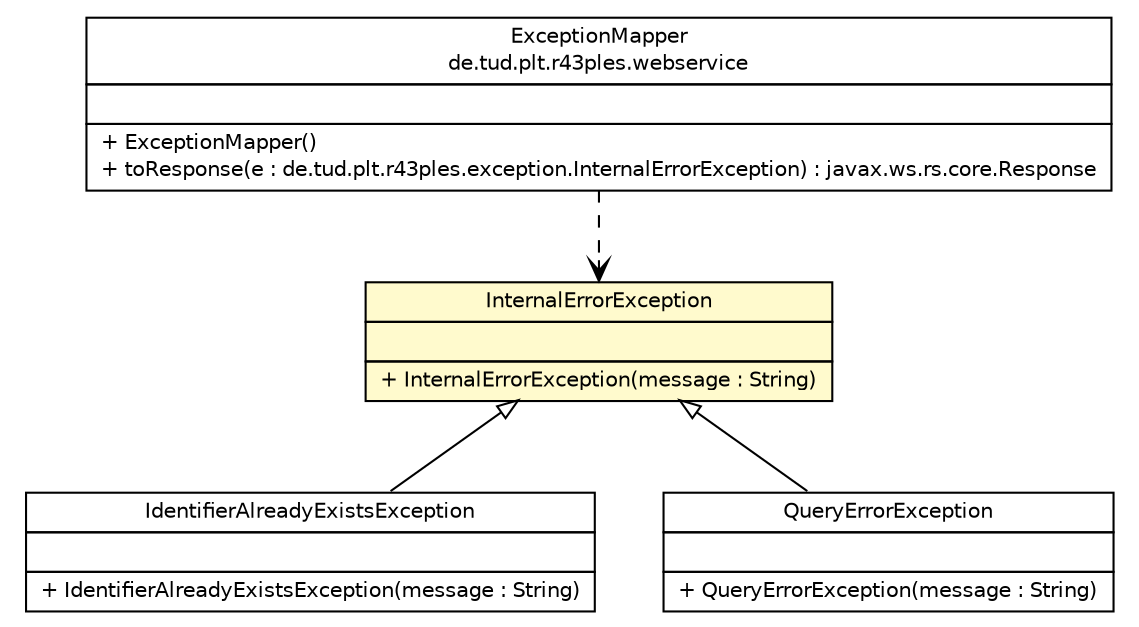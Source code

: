#!/usr/local/bin/dot
#
# Class diagram 
# Generated by UMLGraph version R5_6-24-gf6e263 (http://www.umlgraph.org/)
#

digraph G {
	edge [fontname="Helvetica",fontsize=10,labelfontname="Helvetica",labelfontsize=10];
	node [fontname="Helvetica",fontsize=10,shape=plaintext];
	nodesep=0.25;
	ranksep=0.5;
	// de.tud.plt.r43ples.webservice.ExceptionMapper
	c911 [label=<<table title="de.tud.plt.r43ples.webservice.ExceptionMapper" border="0" cellborder="1" cellspacing="0" cellpadding="2" port="p" href="../webservice/ExceptionMapper.html">
		<tr><td><table border="0" cellspacing="0" cellpadding="1">
<tr><td align="center" balign="center"> ExceptionMapper </td></tr>
<tr><td align="center" balign="center"> de.tud.plt.r43ples.webservice </td></tr>
		</table></td></tr>
		<tr><td><table border="0" cellspacing="0" cellpadding="1">
<tr><td align="left" balign="left">  </td></tr>
		</table></td></tr>
		<tr><td><table border="0" cellspacing="0" cellpadding="1">
<tr><td align="left" balign="left"> + ExceptionMapper() </td></tr>
<tr><td align="left" balign="left"> + toResponse(e : de.tud.plt.r43ples.exception.InternalErrorException) : javax.ws.rs.core.Response </td></tr>
		</table></td></tr>
		</table>>, URL="../webservice/ExceptionMapper.html", fontname="Helvetica", fontcolor="black", fontsize=10.0];
	// de.tud.plt.r43ples.exception.IdentifierAlreadyExistsException
	c940 [label=<<table title="de.tud.plt.r43ples.exception.IdentifierAlreadyExistsException" border="0" cellborder="1" cellspacing="0" cellpadding="2" port="p" href="./IdentifierAlreadyExistsException.html">
		<tr><td><table border="0" cellspacing="0" cellpadding="1">
<tr><td align="center" balign="center"> IdentifierAlreadyExistsException </td></tr>
		</table></td></tr>
		<tr><td><table border="0" cellspacing="0" cellpadding="1">
<tr><td align="left" balign="left">  </td></tr>
		</table></td></tr>
		<tr><td><table border="0" cellspacing="0" cellpadding="1">
<tr><td align="left" balign="left"> + IdentifierAlreadyExistsException(message : String) </td></tr>
		</table></td></tr>
		</table>>, URL="./IdentifierAlreadyExistsException.html", fontname="Helvetica", fontcolor="black", fontsize=10.0];
	// de.tud.plt.r43ples.exception.InternalErrorException
	c941 [label=<<table title="de.tud.plt.r43ples.exception.InternalErrorException" border="0" cellborder="1" cellspacing="0" cellpadding="2" port="p" bgcolor="lemonChiffon" href="./InternalErrorException.html">
		<tr><td><table border="0" cellspacing="0" cellpadding="1">
<tr><td align="center" balign="center"> InternalErrorException </td></tr>
		</table></td></tr>
		<tr><td><table border="0" cellspacing="0" cellpadding="1">
<tr><td align="left" balign="left">  </td></tr>
		</table></td></tr>
		<tr><td><table border="0" cellspacing="0" cellpadding="1">
<tr><td align="left" balign="left"> + InternalErrorException(message : String) </td></tr>
		</table></td></tr>
		</table>>, URL="./InternalErrorException.html", fontname="Helvetica", fontcolor="black", fontsize=10.0];
	// de.tud.plt.r43ples.exception.QueryErrorException
	c942 [label=<<table title="de.tud.plt.r43ples.exception.QueryErrorException" border="0" cellborder="1" cellspacing="0" cellpadding="2" port="p" href="./QueryErrorException.html">
		<tr><td><table border="0" cellspacing="0" cellpadding="1">
<tr><td align="center" balign="center"> QueryErrorException </td></tr>
		</table></td></tr>
		<tr><td><table border="0" cellspacing="0" cellpadding="1">
<tr><td align="left" balign="left">  </td></tr>
		</table></td></tr>
		<tr><td><table border="0" cellspacing="0" cellpadding="1">
<tr><td align="left" balign="left"> + QueryErrorException(message : String) </td></tr>
		</table></td></tr>
		</table>>, URL="./QueryErrorException.html", fontname="Helvetica", fontcolor="black", fontsize=10.0];
	//de.tud.plt.r43ples.exception.IdentifierAlreadyExistsException extends de.tud.plt.r43ples.exception.InternalErrorException
	c941:p -> c940:p [dir=back,arrowtail=empty];
	//de.tud.plt.r43ples.exception.QueryErrorException extends de.tud.plt.r43ples.exception.InternalErrorException
	c941:p -> c942:p [dir=back,arrowtail=empty];
	// de.tud.plt.r43ples.webservice.ExceptionMapper DEPEND de.tud.plt.r43ples.exception.InternalErrorException
	c911:p -> c941:p [taillabel="", label="", headlabel="", fontname="Helvetica", fontcolor="black", fontsize=10.0, color="black", arrowhead=open, style=dashed];
}


